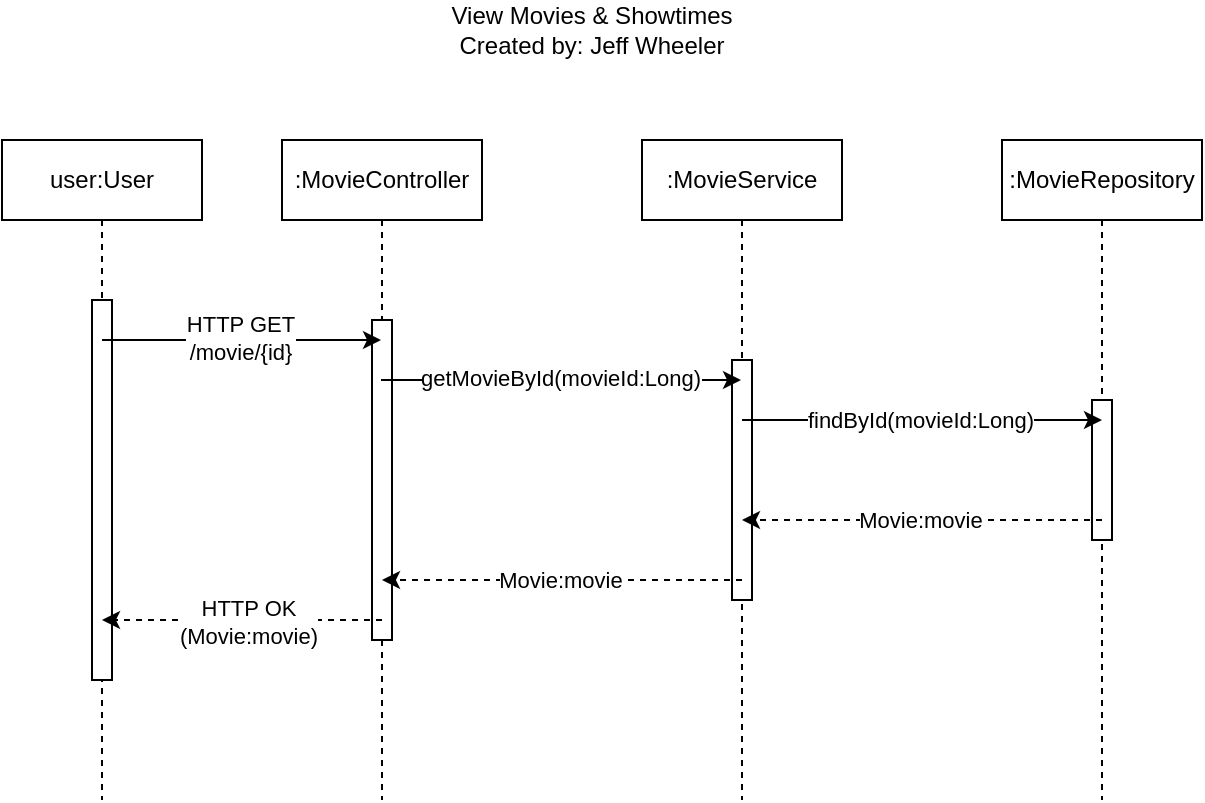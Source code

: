 <mxfile version="24.8.4">
  <diagram name="Page-1" id="2YBvvXClWsGukQMizWep">
    <mxGraphModel dx="1120" dy="426" grid="1" gridSize="5" guides="1" tooltips="1" connect="1" arrows="1" fold="1" page="1" pageScale="1" pageWidth="1100" pageHeight="850" math="0" shadow="0">
      <root>
        <mxCell id="0" />
        <mxCell id="1" parent="0" />
        <mxCell id="aM9ryv3xv72pqoxQDRHE-1" value="user:User" style="shape=umlLifeline;perimeter=lifelinePerimeter;whiteSpace=wrap;html=1;container=0;dropTarget=0;collapsible=0;recursiveResize=0;outlineConnect=0;portConstraint=eastwest;newEdgeStyle={&quot;edgeStyle&quot;:&quot;elbowEdgeStyle&quot;,&quot;elbow&quot;:&quot;vertical&quot;,&quot;curved&quot;:0,&quot;rounded&quot;:0};" parent="1" vertex="1">
          <mxGeometry y="70" width="100" height="330" as="geometry" />
        </mxCell>
        <mxCell id="aM9ryv3xv72pqoxQDRHE-2" value="" style="html=1;points=[];perimeter=orthogonalPerimeter;outlineConnect=0;targetShapes=umlLifeline;portConstraint=eastwest;newEdgeStyle={&quot;edgeStyle&quot;:&quot;elbowEdgeStyle&quot;,&quot;elbow&quot;:&quot;vertical&quot;,&quot;curved&quot;:0,&quot;rounded&quot;:0};" parent="aM9ryv3xv72pqoxQDRHE-1" vertex="1">
          <mxGeometry x="45" y="80" width="10" height="190" as="geometry" />
        </mxCell>
        <mxCell id="aM9ryv3xv72pqoxQDRHE-5" value=":MovieController" style="shape=umlLifeline;perimeter=lifelinePerimeter;whiteSpace=wrap;html=1;container=0;dropTarget=0;collapsible=0;recursiveResize=0;outlineConnect=0;portConstraint=eastwest;newEdgeStyle={&quot;edgeStyle&quot;:&quot;elbowEdgeStyle&quot;,&quot;elbow&quot;:&quot;vertical&quot;,&quot;curved&quot;:0,&quot;rounded&quot;:0};" parent="1" vertex="1">
          <mxGeometry x="140" y="70" width="100" height="330" as="geometry" />
        </mxCell>
        <mxCell id="aM9ryv3xv72pqoxQDRHE-6" value="" style="html=1;points=[];perimeter=orthogonalPerimeter;outlineConnect=0;targetShapes=umlLifeline;portConstraint=eastwest;newEdgeStyle={&quot;edgeStyle&quot;:&quot;elbowEdgeStyle&quot;,&quot;elbow&quot;:&quot;vertical&quot;,&quot;curved&quot;:0,&quot;rounded&quot;:0};" parent="aM9ryv3xv72pqoxQDRHE-5" vertex="1">
          <mxGeometry x="45" y="90" width="10" height="160" as="geometry" />
        </mxCell>
        <mxCell id="NnvS8Uy1E-jfmDlCnL0Q-1" value="View Movies &amp;amp; Showtimes&lt;div&gt;Created by: Jeff Wheeler&lt;/div&gt;" style="text;html=1;align=center;verticalAlign=middle;whiteSpace=wrap;rounded=0;" vertex="1" parent="1">
          <mxGeometry x="200" width="190" height="30" as="geometry" />
        </mxCell>
        <mxCell id="NnvS8Uy1E-jfmDlCnL0Q-2" value=":MovieService" style="shape=umlLifeline;perimeter=lifelinePerimeter;whiteSpace=wrap;html=1;container=0;dropTarget=0;collapsible=0;recursiveResize=0;outlineConnect=0;portConstraint=eastwest;newEdgeStyle={&quot;edgeStyle&quot;:&quot;elbowEdgeStyle&quot;,&quot;elbow&quot;:&quot;vertical&quot;,&quot;curved&quot;:0,&quot;rounded&quot;:0};" vertex="1" parent="1">
          <mxGeometry x="320" y="70" width="100" height="330" as="geometry" />
        </mxCell>
        <mxCell id="NnvS8Uy1E-jfmDlCnL0Q-3" value="" style="html=1;points=[];perimeter=orthogonalPerimeter;outlineConnect=0;targetShapes=umlLifeline;portConstraint=eastwest;newEdgeStyle={&quot;edgeStyle&quot;:&quot;elbowEdgeStyle&quot;,&quot;elbow&quot;:&quot;vertical&quot;,&quot;curved&quot;:0,&quot;rounded&quot;:0};" vertex="1" parent="NnvS8Uy1E-jfmDlCnL0Q-2">
          <mxGeometry x="45" y="110" width="10" height="120" as="geometry" />
        </mxCell>
        <mxCell id="NnvS8Uy1E-jfmDlCnL0Q-4" value=":MovieRepository" style="shape=umlLifeline;perimeter=lifelinePerimeter;whiteSpace=wrap;html=1;container=0;dropTarget=0;collapsible=0;recursiveResize=0;outlineConnect=0;portConstraint=eastwest;newEdgeStyle={&quot;edgeStyle&quot;:&quot;elbowEdgeStyle&quot;,&quot;elbow&quot;:&quot;vertical&quot;,&quot;curved&quot;:0,&quot;rounded&quot;:0};" vertex="1" parent="1">
          <mxGeometry x="500" y="70" width="100" height="330" as="geometry" />
        </mxCell>
        <mxCell id="NnvS8Uy1E-jfmDlCnL0Q-5" value="" style="html=1;points=[];perimeter=orthogonalPerimeter;outlineConnect=0;targetShapes=umlLifeline;portConstraint=eastwest;newEdgeStyle={&quot;edgeStyle&quot;:&quot;elbowEdgeStyle&quot;,&quot;elbow&quot;:&quot;vertical&quot;,&quot;curved&quot;:0,&quot;rounded&quot;:0};" vertex="1" parent="NnvS8Uy1E-jfmDlCnL0Q-4">
          <mxGeometry x="45" y="130" width="10" height="70" as="geometry" />
        </mxCell>
        <mxCell id="NnvS8Uy1E-jfmDlCnL0Q-6" value="" style="endArrow=classic;html=1;rounded=0;" edge="1" parent="1" source="aM9ryv3xv72pqoxQDRHE-1">
          <mxGeometry width="50" height="50" relative="1" as="geometry">
            <mxPoint x="69.5" y="170" as="sourcePoint" />
            <mxPoint x="189.5" y="170" as="targetPoint" />
          </mxGeometry>
        </mxCell>
        <mxCell id="NnvS8Uy1E-jfmDlCnL0Q-9" value="HTTP GET&lt;br&gt;/movie/{id}" style="edgeLabel;html=1;align=center;verticalAlign=middle;resizable=0;points=[];" vertex="1" connectable="0" parent="NnvS8Uy1E-jfmDlCnL0Q-6">
          <mxGeometry x="-0.013" y="1" relative="1" as="geometry">
            <mxPoint as="offset" />
          </mxGeometry>
        </mxCell>
        <mxCell id="NnvS8Uy1E-jfmDlCnL0Q-10" value="" style="endArrow=classic;html=1;rounded=0;" edge="1" parent="1">
          <mxGeometry width="50" height="50" relative="1" as="geometry">
            <mxPoint x="189.5" y="190" as="sourcePoint" />
            <mxPoint x="369.5" y="190" as="targetPoint" />
            <Array as="points">
              <mxPoint x="200" y="190" />
            </Array>
          </mxGeometry>
        </mxCell>
        <mxCell id="NnvS8Uy1E-jfmDlCnL0Q-11" value="getMovieById(movieId:Long)" style="edgeLabel;html=1;align=center;verticalAlign=middle;resizable=0;points=[];" vertex="1" connectable="0" parent="NnvS8Uy1E-jfmDlCnL0Q-10">
          <mxGeometry x="-0.013" y="1" relative="1" as="geometry">
            <mxPoint as="offset" />
          </mxGeometry>
        </mxCell>
        <mxCell id="NnvS8Uy1E-jfmDlCnL0Q-12" value="" style="endArrow=classic;html=1;rounded=0;dashed=1;" edge="1" parent="1">
          <mxGeometry width="50" height="50" relative="1" as="geometry">
            <mxPoint x="550" y="260" as="sourcePoint" />
            <mxPoint x="370" y="260" as="targetPoint" />
          </mxGeometry>
        </mxCell>
        <mxCell id="NnvS8Uy1E-jfmDlCnL0Q-15" value="Movie:movie" style="edgeLabel;html=1;align=center;verticalAlign=middle;resizable=0;points=[];" vertex="1" connectable="0" parent="NnvS8Uy1E-jfmDlCnL0Q-12">
          <mxGeometry x="0.011" relative="1" as="geometry">
            <mxPoint as="offset" />
          </mxGeometry>
        </mxCell>
        <mxCell id="NnvS8Uy1E-jfmDlCnL0Q-13" value="" style="endArrow=classic;html=1;rounded=0;" edge="1" parent="1">
          <mxGeometry width="50" height="50" relative="1" as="geometry">
            <mxPoint x="370" y="210" as="sourcePoint" />
            <mxPoint x="550" y="210" as="targetPoint" />
            <Array as="points">
              <mxPoint x="380.5" y="210" />
            </Array>
          </mxGeometry>
        </mxCell>
        <mxCell id="NnvS8Uy1E-jfmDlCnL0Q-14" value="findById(movieId:Long)" style="edgeLabel;html=1;align=center;verticalAlign=middle;resizable=0;points=[];" vertex="1" connectable="0" parent="NnvS8Uy1E-jfmDlCnL0Q-13">
          <mxGeometry x="-0.013" y="1" relative="1" as="geometry">
            <mxPoint y="1" as="offset" />
          </mxGeometry>
        </mxCell>
        <mxCell id="NnvS8Uy1E-jfmDlCnL0Q-16" value="" style="endArrow=classic;html=1;rounded=0;dashed=1;" edge="1" parent="1">
          <mxGeometry width="50" height="50" relative="1" as="geometry">
            <mxPoint x="370" y="290" as="sourcePoint" />
            <mxPoint x="190" y="290" as="targetPoint" />
          </mxGeometry>
        </mxCell>
        <mxCell id="NnvS8Uy1E-jfmDlCnL0Q-17" value="Movie:movie" style="edgeLabel;html=1;align=center;verticalAlign=middle;resizable=0;points=[];" vertex="1" connectable="0" parent="NnvS8Uy1E-jfmDlCnL0Q-16">
          <mxGeometry x="0.011" relative="1" as="geometry">
            <mxPoint as="offset" />
          </mxGeometry>
        </mxCell>
        <mxCell id="NnvS8Uy1E-jfmDlCnL0Q-18" value="" style="endArrow=classic;html=1;rounded=0;dashed=1;" edge="1" parent="1" target="aM9ryv3xv72pqoxQDRHE-1">
          <mxGeometry width="50" height="50" relative="1" as="geometry">
            <mxPoint x="190" y="310" as="sourcePoint" />
            <mxPoint x="70" y="310" as="targetPoint" />
          </mxGeometry>
        </mxCell>
        <mxCell id="NnvS8Uy1E-jfmDlCnL0Q-22" value="HTTP OK&lt;div&gt;(Movie:movie)&lt;/div&gt;" style="edgeLabel;html=1;align=center;verticalAlign=middle;resizable=0;points=[];" vertex="1" connectable="0" parent="NnvS8Uy1E-jfmDlCnL0Q-18">
          <mxGeometry x="-0.033" y="1" relative="1" as="geometry">
            <mxPoint as="offset" />
          </mxGeometry>
        </mxCell>
      </root>
    </mxGraphModel>
  </diagram>
</mxfile>
